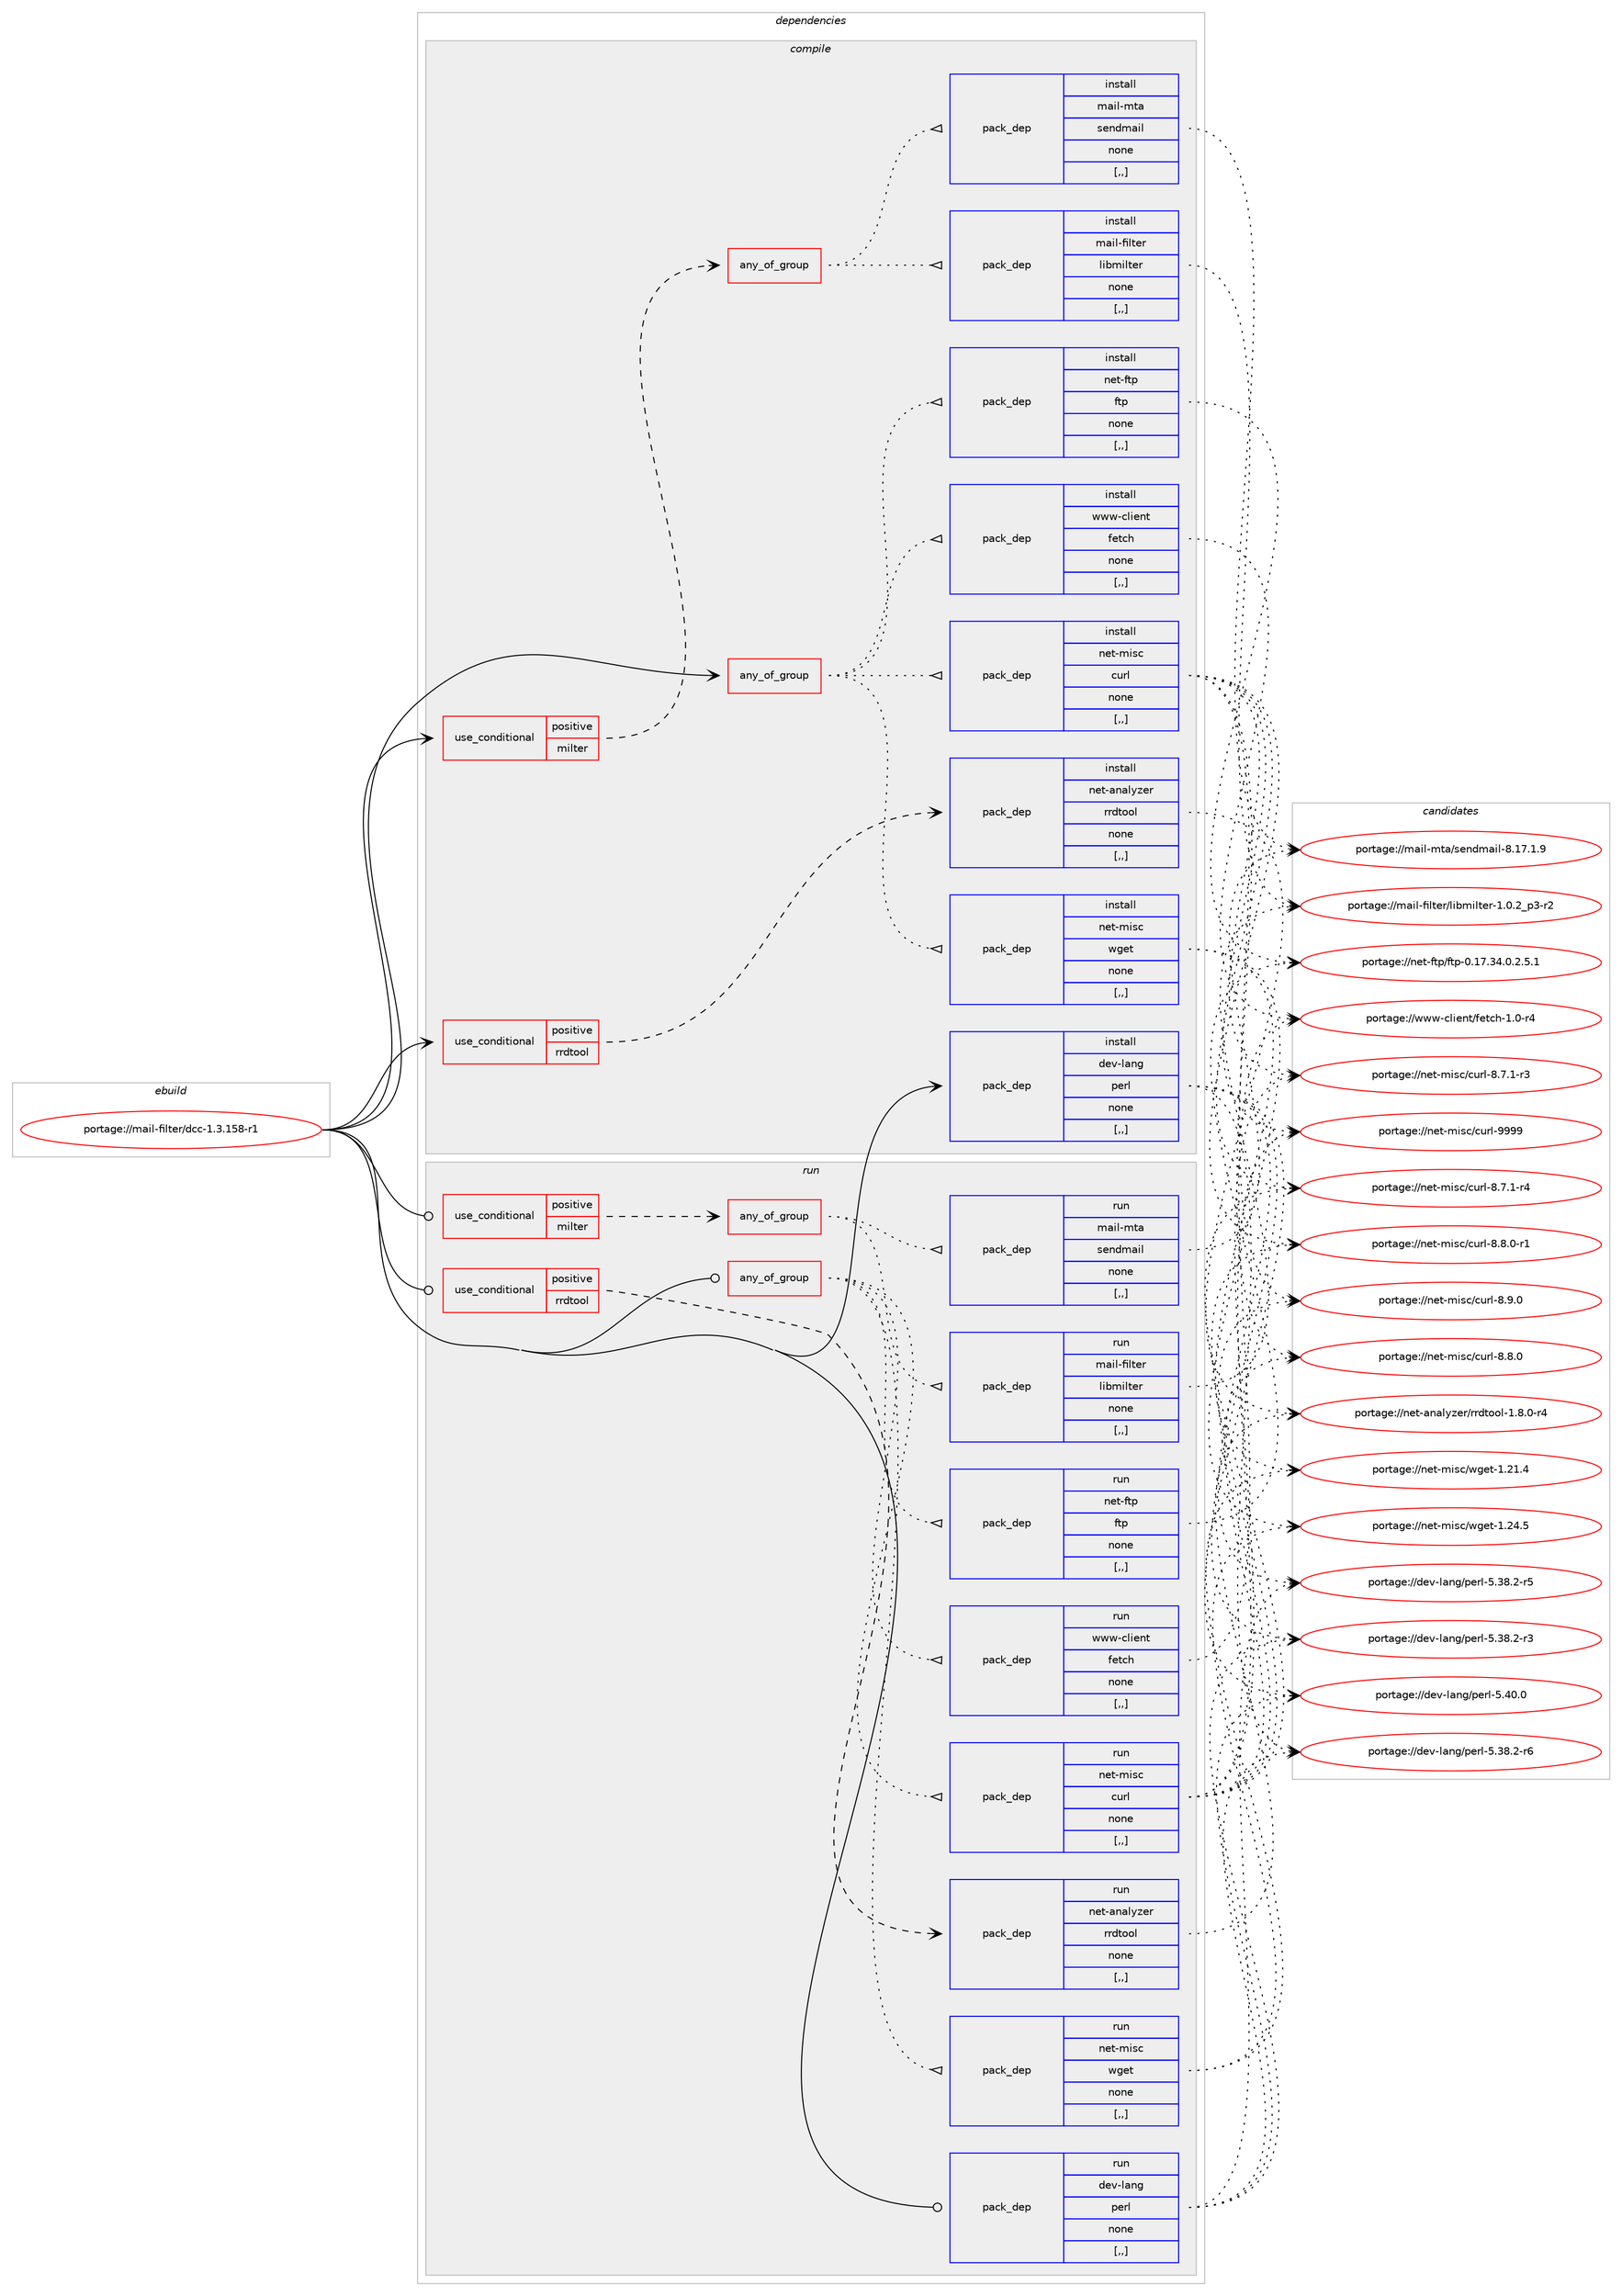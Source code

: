 digraph prolog {

# *************
# Graph options
# *************

newrank=true;
concentrate=true;
compound=true;
graph [rankdir=LR,fontname=Helvetica,fontsize=10,ranksep=1.5];#, ranksep=2.5, nodesep=0.2];
edge  [arrowhead=vee];
node  [fontname=Helvetica,fontsize=10];

# **********
# The ebuild
# **********

subgraph cluster_leftcol {
color=gray;
label=<<i>ebuild</i>>;
id [label="portage://mail-filter/dcc-1.3.158-r1", color=red, width=4, href="../mail-filter/dcc-1.3.158-r1.svg"];
}

# ****************
# The dependencies
# ****************

subgraph cluster_midcol {
color=gray;
label=<<i>dependencies</i>>;
subgraph cluster_compile {
fillcolor="#eeeeee";
style=filled;
label=<<i>compile</i>>;
subgraph any2111 {
dependency278658 [label=<<TABLE BORDER="0" CELLBORDER="1" CELLSPACING="0" CELLPADDING="4"><TR><TD CELLPADDING="10">any_of_group</TD></TR></TABLE>>, shape=none, color=red];subgraph pack206285 {
dependency278659 [label=<<TABLE BORDER="0" CELLBORDER="1" CELLSPACING="0" CELLPADDING="4" WIDTH="220"><TR><TD ROWSPAN="6" CELLPADDING="30">pack_dep</TD></TR><TR><TD WIDTH="110">install</TD></TR><TR><TD>net-ftp</TD></TR><TR><TD>ftp</TD></TR><TR><TD>none</TD></TR><TR><TD>[,,]</TD></TR></TABLE>>, shape=none, color=blue];
}
dependency278658:e -> dependency278659:w [weight=20,style="dotted",arrowhead="oinv"];
subgraph pack206286 {
dependency278660 [label=<<TABLE BORDER="0" CELLBORDER="1" CELLSPACING="0" CELLPADDING="4" WIDTH="220"><TR><TD ROWSPAN="6" CELLPADDING="30">pack_dep</TD></TR><TR><TD WIDTH="110">install</TD></TR><TR><TD>net-misc</TD></TR><TR><TD>curl</TD></TR><TR><TD>none</TD></TR><TR><TD>[,,]</TD></TR></TABLE>>, shape=none, color=blue];
}
dependency278658:e -> dependency278660:w [weight=20,style="dotted",arrowhead="oinv"];
subgraph pack206287 {
dependency278661 [label=<<TABLE BORDER="0" CELLBORDER="1" CELLSPACING="0" CELLPADDING="4" WIDTH="220"><TR><TD ROWSPAN="6" CELLPADDING="30">pack_dep</TD></TR><TR><TD WIDTH="110">install</TD></TR><TR><TD>net-misc</TD></TR><TR><TD>wget</TD></TR><TR><TD>none</TD></TR><TR><TD>[,,]</TD></TR></TABLE>>, shape=none, color=blue];
}
dependency278658:e -> dependency278661:w [weight=20,style="dotted",arrowhead="oinv"];
subgraph pack206288 {
dependency278662 [label=<<TABLE BORDER="0" CELLBORDER="1" CELLSPACING="0" CELLPADDING="4" WIDTH="220"><TR><TD ROWSPAN="6" CELLPADDING="30">pack_dep</TD></TR><TR><TD WIDTH="110">install</TD></TR><TR><TD>www-client</TD></TR><TR><TD>fetch</TD></TR><TR><TD>none</TD></TR><TR><TD>[,,]</TD></TR></TABLE>>, shape=none, color=blue];
}
dependency278658:e -> dependency278662:w [weight=20,style="dotted",arrowhead="oinv"];
}
id:e -> dependency278658:w [weight=20,style="solid",arrowhead="vee"];
subgraph cond70101 {
dependency278663 [label=<<TABLE BORDER="0" CELLBORDER="1" CELLSPACING="0" CELLPADDING="4"><TR><TD ROWSPAN="3" CELLPADDING="10">use_conditional</TD></TR><TR><TD>positive</TD></TR><TR><TD>milter</TD></TR></TABLE>>, shape=none, color=red];
subgraph any2112 {
dependency278664 [label=<<TABLE BORDER="0" CELLBORDER="1" CELLSPACING="0" CELLPADDING="4"><TR><TD CELLPADDING="10">any_of_group</TD></TR></TABLE>>, shape=none, color=red];subgraph pack206289 {
dependency278665 [label=<<TABLE BORDER="0" CELLBORDER="1" CELLSPACING="0" CELLPADDING="4" WIDTH="220"><TR><TD ROWSPAN="6" CELLPADDING="30">pack_dep</TD></TR><TR><TD WIDTH="110">install</TD></TR><TR><TD>mail-filter</TD></TR><TR><TD>libmilter</TD></TR><TR><TD>none</TD></TR><TR><TD>[,,]</TD></TR></TABLE>>, shape=none, color=blue];
}
dependency278664:e -> dependency278665:w [weight=20,style="dotted",arrowhead="oinv"];
subgraph pack206290 {
dependency278666 [label=<<TABLE BORDER="0" CELLBORDER="1" CELLSPACING="0" CELLPADDING="4" WIDTH="220"><TR><TD ROWSPAN="6" CELLPADDING="30">pack_dep</TD></TR><TR><TD WIDTH="110">install</TD></TR><TR><TD>mail-mta</TD></TR><TR><TD>sendmail</TD></TR><TR><TD>none</TD></TR><TR><TD>[,,]</TD></TR></TABLE>>, shape=none, color=blue];
}
dependency278664:e -> dependency278666:w [weight=20,style="dotted",arrowhead="oinv"];
}
dependency278663:e -> dependency278664:w [weight=20,style="dashed",arrowhead="vee"];
}
id:e -> dependency278663:w [weight=20,style="solid",arrowhead="vee"];
subgraph cond70102 {
dependency278667 [label=<<TABLE BORDER="0" CELLBORDER="1" CELLSPACING="0" CELLPADDING="4"><TR><TD ROWSPAN="3" CELLPADDING="10">use_conditional</TD></TR><TR><TD>positive</TD></TR><TR><TD>rrdtool</TD></TR></TABLE>>, shape=none, color=red];
subgraph pack206291 {
dependency278668 [label=<<TABLE BORDER="0" CELLBORDER="1" CELLSPACING="0" CELLPADDING="4" WIDTH="220"><TR><TD ROWSPAN="6" CELLPADDING="30">pack_dep</TD></TR><TR><TD WIDTH="110">install</TD></TR><TR><TD>net-analyzer</TD></TR><TR><TD>rrdtool</TD></TR><TR><TD>none</TD></TR><TR><TD>[,,]</TD></TR></TABLE>>, shape=none, color=blue];
}
dependency278667:e -> dependency278668:w [weight=20,style="dashed",arrowhead="vee"];
}
id:e -> dependency278667:w [weight=20,style="solid",arrowhead="vee"];
subgraph pack206292 {
dependency278669 [label=<<TABLE BORDER="0" CELLBORDER="1" CELLSPACING="0" CELLPADDING="4" WIDTH="220"><TR><TD ROWSPAN="6" CELLPADDING="30">pack_dep</TD></TR><TR><TD WIDTH="110">install</TD></TR><TR><TD>dev-lang</TD></TR><TR><TD>perl</TD></TR><TR><TD>none</TD></TR><TR><TD>[,,]</TD></TR></TABLE>>, shape=none, color=blue];
}
id:e -> dependency278669:w [weight=20,style="solid",arrowhead="vee"];
}
subgraph cluster_compileandrun {
fillcolor="#eeeeee";
style=filled;
label=<<i>compile and run</i>>;
}
subgraph cluster_run {
fillcolor="#eeeeee";
style=filled;
label=<<i>run</i>>;
subgraph any2113 {
dependency278670 [label=<<TABLE BORDER="0" CELLBORDER="1" CELLSPACING="0" CELLPADDING="4"><TR><TD CELLPADDING="10">any_of_group</TD></TR></TABLE>>, shape=none, color=red];subgraph pack206293 {
dependency278671 [label=<<TABLE BORDER="0" CELLBORDER="1" CELLSPACING="0" CELLPADDING="4" WIDTH="220"><TR><TD ROWSPAN="6" CELLPADDING="30">pack_dep</TD></TR><TR><TD WIDTH="110">run</TD></TR><TR><TD>net-ftp</TD></TR><TR><TD>ftp</TD></TR><TR><TD>none</TD></TR><TR><TD>[,,]</TD></TR></TABLE>>, shape=none, color=blue];
}
dependency278670:e -> dependency278671:w [weight=20,style="dotted",arrowhead="oinv"];
subgraph pack206294 {
dependency278672 [label=<<TABLE BORDER="0" CELLBORDER="1" CELLSPACING="0" CELLPADDING="4" WIDTH="220"><TR><TD ROWSPAN="6" CELLPADDING="30">pack_dep</TD></TR><TR><TD WIDTH="110">run</TD></TR><TR><TD>net-misc</TD></TR><TR><TD>curl</TD></TR><TR><TD>none</TD></TR><TR><TD>[,,]</TD></TR></TABLE>>, shape=none, color=blue];
}
dependency278670:e -> dependency278672:w [weight=20,style="dotted",arrowhead="oinv"];
subgraph pack206295 {
dependency278673 [label=<<TABLE BORDER="0" CELLBORDER="1" CELLSPACING="0" CELLPADDING="4" WIDTH="220"><TR><TD ROWSPAN="6" CELLPADDING="30">pack_dep</TD></TR><TR><TD WIDTH="110">run</TD></TR><TR><TD>net-misc</TD></TR><TR><TD>wget</TD></TR><TR><TD>none</TD></TR><TR><TD>[,,]</TD></TR></TABLE>>, shape=none, color=blue];
}
dependency278670:e -> dependency278673:w [weight=20,style="dotted",arrowhead="oinv"];
subgraph pack206296 {
dependency278674 [label=<<TABLE BORDER="0" CELLBORDER="1" CELLSPACING="0" CELLPADDING="4" WIDTH="220"><TR><TD ROWSPAN="6" CELLPADDING="30">pack_dep</TD></TR><TR><TD WIDTH="110">run</TD></TR><TR><TD>www-client</TD></TR><TR><TD>fetch</TD></TR><TR><TD>none</TD></TR><TR><TD>[,,]</TD></TR></TABLE>>, shape=none, color=blue];
}
dependency278670:e -> dependency278674:w [weight=20,style="dotted",arrowhead="oinv"];
}
id:e -> dependency278670:w [weight=20,style="solid",arrowhead="odot"];
subgraph cond70103 {
dependency278675 [label=<<TABLE BORDER="0" CELLBORDER="1" CELLSPACING="0" CELLPADDING="4"><TR><TD ROWSPAN="3" CELLPADDING="10">use_conditional</TD></TR><TR><TD>positive</TD></TR><TR><TD>milter</TD></TR></TABLE>>, shape=none, color=red];
subgraph any2114 {
dependency278676 [label=<<TABLE BORDER="0" CELLBORDER="1" CELLSPACING="0" CELLPADDING="4"><TR><TD CELLPADDING="10">any_of_group</TD></TR></TABLE>>, shape=none, color=red];subgraph pack206297 {
dependency278677 [label=<<TABLE BORDER="0" CELLBORDER="1" CELLSPACING="0" CELLPADDING="4" WIDTH="220"><TR><TD ROWSPAN="6" CELLPADDING="30">pack_dep</TD></TR><TR><TD WIDTH="110">run</TD></TR><TR><TD>mail-filter</TD></TR><TR><TD>libmilter</TD></TR><TR><TD>none</TD></TR><TR><TD>[,,]</TD></TR></TABLE>>, shape=none, color=blue];
}
dependency278676:e -> dependency278677:w [weight=20,style="dotted",arrowhead="oinv"];
subgraph pack206298 {
dependency278678 [label=<<TABLE BORDER="0" CELLBORDER="1" CELLSPACING="0" CELLPADDING="4" WIDTH="220"><TR><TD ROWSPAN="6" CELLPADDING="30">pack_dep</TD></TR><TR><TD WIDTH="110">run</TD></TR><TR><TD>mail-mta</TD></TR><TR><TD>sendmail</TD></TR><TR><TD>none</TD></TR><TR><TD>[,,]</TD></TR></TABLE>>, shape=none, color=blue];
}
dependency278676:e -> dependency278678:w [weight=20,style="dotted",arrowhead="oinv"];
}
dependency278675:e -> dependency278676:w [weight=20,style="dashed",arrowhead="vee"];
}
id:e -> dependency278675:w [weight=20,style="solid",arrowhead="odot"];
subgraph cond70104 {
dependency278679 [label=<<TABLE BORDER="0" CELLBORDER="1" CELLSPACING="0" CELLPADDING="4"><TR><TD ROWSPAN="3" CELLPADDING="10">use_conditional</TD></TR><TR><TD>positive</TD></TR><TR><TD>rrdtool</TD></TR></TABLE>>, shape=none, color=red];
subgraph pack206299 {
dependency278680 [label=<<TABLE BORDER="0" CELLBORDER="1" CELLSPACING="0" CELLPADDING="4" WIDTH="220"><TR><TD ROWSPAN="6" CELLPADDING="30">pack_dep</TD></TR><TR><TD WIDTH="110">run</TD></TR><TR><TD>net-analyzer</TD></TR><TR><TD>rrdtool</TD></TR><TR><TD>none</TD></TR><TR><TD>[,,]</TD></TR></TABLE>>, shape=none, color=blue];
}
dependency278679:e -> dependency278680:w [weight=20,style="dashed",arrowhead="vee"];
}
id:e -> dependency278679:w [weight=20,style="solid",arrowhead="odot"];
subgraph pack206300 {
dependency278681 [label=<<TABLE BORDER="0" CELLBORDER="1" CELLSPACING="0" CELLPADDING="4" WIDTH="220"><TR><TD ROWSPAN="6" CELLPADDING="30">pack_dep</TD></TR><TR><TD WIDTH="110">run</TD></TR><TR><TD>dev-lang</TD></TR><TR><TD>perl</TD></TR><TR><TD>none</TD></TR><TR><TD>[,,]</TD></TR></TABLE>>, shape=none, color=blue];
}
id:e -> dependency278681:w [weight=20,style="solid",arrowhead="odot"];
}
}

# **************
# The candidates
# **************

subgraph cluster_choices {
rank=same;
color=gray;
label=<<i>candidates</i>>;

subgraph choice206285 {
color=black;
nodesep=1;
choice110101116451021161124710211611245484649554651524648465046534649 [label="portage://net-ftp/ftp-0.17.34.0.2.5.1", color=red, width=4,href="../net-ftp/ftp-0.17.34.0.2.5.1.svg"];
dependency278659:e -> choice110101116451021161124710211611245484649554651524648465046534649:w [style=dotted,weight="100"];
}
subgraph choice206286 {
color=black;
nodesep=1;
choice110101116451091051159947991171141084557575757 [label="portage://net-misc/curl-9999", color=red, width=4,href="../net-misc/curl-9999.svg"];
choice11010111645109105115994799117114108455646574648 [label="portage://net-misc/curl-8.9.0", color=red, width=4,href="../net-misc/curl-8.9.0.svg"];
choice110101116451091051159947991171141084556465646484511449 [label="portage://net-misc/curl-8.8.0-r1", color=red, width=4,href="../net-misc/curl-8.8.0-r1.svg"];
choice11010111645109105115994799117114108455646564648 [label="portage://net-misc/curl-8.8.0", color=red, width=4,href="../net-misc/curl-8.8.0.svg"];
choice110101116451091051159947991171141084556465546494511452 [label="portage://net-misc/curl-8.7.1-r4", color=red, width=4,href="../net-misc/curl-8.7.1-r4.svg"];
choice110101116451091051159947991171141084556465546494511451 [label="portage://net-misc/curl-8.7.1-r3", color=red, width=4,href="../net-misc/curl-8.7.1-r3.svg"];
dependency278660:e -> choice110101116451091051159947991171141084557575757:w [style=dotted,weight="100"];
dependency278660:e -> choice11010111645109105115994799117114108455646574648:w [style=dotted,weight="100"];
dependency278660:e -> choice110101116451091051159947991171141084556465646484511449:w [style=dotted,weight="100"];
dependency278660:e -> choice11010111645109105115994799117114108455646564648:w [style=dotted,weight="100"];
dependency278660:e -> choice110101116451091051159947991171141084556465546494511452:w [style=dotted,weight="100"];
dependency278660:e -> choice110101116451091051159947991171141084556465546494511451:w [style=dotted,weight="100"];
}
subgraph choice206287 {
color=black;
nodesep=1;
choice11010111645109105115994711910310111645494650524653 [label="portage://net-misc/wget-1.24.5", color=red, width=4,href="../net-misc/wget-1.24.5.svg"];
choice11010111645109105115994711910310111645494650494652 [label="portage://net-misc/wget-1.21.4", color=red, width=4,href="../net-misc/wget-1.21.4.svg"];
dependency278661:e -> choice11010111645109105115994711910310111645494650524653:w [style=dotted,weight="100"];
dependency278661:e -> choice11010111645109105115994711910310111645494650494652:w [style=dotted,weight="100"];
}
subgraph choice206288 {
color=black;
nodesep=1;
choice11911911945991081051011101164710210111699104454946484511452 [label="portage://www-client/fetch-1.0-r4", color=red, width=4,href="../www-client/fetch-1.0-r4.svg"];
dependency278662:e -> choice11911911945991081051011101164710210111699104454946484511452:w [style=dotted,weight="100"];
}
subgraph choice206289 {
color=black;
nodesep=1;
choice1099710510845102105108116101114471081059810910510811610111445494648465095112514511450 [label="portage://mail-filter/libmilter-1.0.2_p3-r2", color=red, width=4,href="../mail-filter/libmilter-1.0.2_p3-r2.svg"];
dependency278665:e -> choice1099710510845102105108116101114471081059810910510811610111445494648465095112514511450:w [style=dotted,weight="100"];
}
subgraph choice206290 {
color=black;
nodesep=1;
choice1099710510845109116974711510111010010997105108455646495546494657 [label="portage://mail-mta/sendmail-8.17.1.9", color=red, width=4,href="../mail-mta/sendmail-8.17.1.9.svg"];
dependency278666:e -> choice1099710510845109116974711510111010010997105108455646495546494657:w [style=dotted,weight="100"];
}
subgraph choice206291 {
color=black;
nodesep=1;
choice110101116459711097108121122101114471141141001161111111084549465646484511452 [label="portage://net-analyzer/rrdtool-1.8.0-r4", color=red, width=4,href="../net-analyzer/rrdtool-1.8.0-r4.svg"];
dependency278668:e -> choice110101116459711097108121122101114471141141001161111111084549465646484511452:w [style=dotted,weight="100"];
}
subgraph choice206292 {
color=black;
nodesep=1;
choice10010111845108971101034711210111410845534652484648 [label="portage://dev-lang/perl-5.40.0", color=red, width=4,href="../dev-lang/perl-5.40.0.svg"];
choice100101118451089711010347112101114108455346515646504511454 [label="portage://dev-lang/perl-5.38.2-r6", color=red, width=4,href="../dev-lang/perl-5.38.2-r6.svg"];
choice100101118451089711010347112101114108455346515646504511453 [label="portage://dev-lang/perl-5.38.2-r5", color=red, width=4,href="../dev-lang/perl-5.38.2-r5.svg"];
choice100101118451089711010347112101114108455346515646504511451 [label="portage://dev-lang/perl-5.38.2-r3", color=red, width=4,href="../dev-lang/perl-5.38.2-r3.svg"];
dependency278669:e -> choice10010111845108971101034711210111410845534652484648:w [style=dotted,weight="100"];
dependency278669:e -> choice100101118451089711010347112101114108455346515646504511454:w [style=dotted,weight="100"];
dependency278669:e -> choice100101118451089711010347112101114108455346515646504511453:w [style=dotted,weight="100"];
dependency278669:e -> choice100101118451089711010347112101114108455346515646504511451:w [style=dotted,weight="100"];
}
subgraph choice206293 {
color=black;
nodesep=1;
choice110101116451021161124710211611245484649554651524648465046534649 [label="portage://net-ftp/ftp-0.17.34.0.2.5.1", color=red, width=4,href="../net-ftp/ftp-0.17.34.0.2.5.1.svg"];
dependency278671:e -> choice110101116451021161124710211611245484649554651524648465046534649:w [style=dotted,weight="100"];
}
subgraph choice206294 {
color=black;
nodesep=1;
choice110101116451091051159947991171141084557575757 [label="portage://net-misc/curl-9999", color=red, width=4,href="../net-misc/curl-9999.svg"];
choice11010111645109105115994799117114108455646574648 [label="portage://net-misc/curl-8.9.0", color=red, width=4,href="../net-misc/curl-8.9.0.svg"];
choice110101116451091051159947991171141084556465646484511449 [label="portage://net-misc/curl-8.8.0-r1", color=red, width=4,href="../net-misc/curl-8.8.0-r1.svg"];
choice11010111645109105115994799117114108455646564648 [label="portage://net-misc/curl-8.8.0", color=red, width=4,href="../net-misc/curl-8.8.0.svg"];
choice110101116451091051159947991171141084556465546494511452 [label="portage://net-misc/curl-8.7.1-r4", color=red, width=4,href="../net-misc/curl-8.7.1-r4.svg"];
choice110101116451091051159947991171141084556465546494511451 [label="portage://net-misc/curl-8.7.1-r3", color=red, width=4,href="../net-misc/curl-8.7.1-r3.svg"];
dependency278672:e -> choice110101116451091051159947991171141084557575757:w [style=dotted,weight="100"];
dependency278672:e -> choice11010111645109105115994799117114108455646574648:w [style=dotted,weight="100"];
dependency278672:e -> choice110101116451091051159947991171141084556465646484511449:w [style=dotted,weight="100"];
dependency278672:e -> choice11010111645109105115994799117114108455646564648:w [style=dotted,weight="100"];
dependency278672:e -> choice110101116451091051159947991171141084556465546494511452:w [style=dotted,weight="100"];
dependency278672:e -> choice110101116451091051159947991171141084556465546494511451:w [style=dotted,weight="100"];
}
subgraph choice206295 {
color=black;
nodesep=1;
choice11010111645109105115994711910310111645494650524653 [label="portage://net-misc/wget-1.24.5", color=red, width=4,href="../net-misc/wget-1.24.5.svg"];
choice11010111645109105115994711910310111645494650494652 [label="portage://net-misc/wget-1.21.4", color=red, width=4,href="../net-misc/wget-1.21.4.svg"];
dependency278673:e -> choice11010111645109105115994711910310111645494650524653:w [style=dotted,weight="100"];
dependency278673:e -> choice11010111645109105115994711910310111645494650494652:w [style=dotted,weight="100"];
}
subgraph choice206296 {
color=black;
nodesep=1;
choice11911911945991081051011101164710210111699104454946484511452 [label="portage://www-client/fetch-1.0-r4", color=red, width=4,href="../www-client/fetch-1.0-r4.svg"];
dependency278674:e -> choice11911911945991081051011101164710210111699104454946484511452:w [style=dotted,weight="100"];
}
subgraph choice206297 {
color=black;
nodesep=1;
choice1099710510845102105108116101114471081059810910510811610111445494648465095112514511450 [label="portage://mail-filter/libmilter-1.0.2_p3-r2", color=red, width=4,href="../mail-filter/libmilter-1.0.2_p3-r2.svg"];
dependency278677:e -> choice1099710510845102105108116101114471081059810910510811610111445494648465095112514511450:w [style=dotted,weight="100"];
}
subgraph choice206298 {
color=black;
nodesep=1;
choice1099710510845109116974711510111010010997105108455646495546494657 [label="portage://mail-mta/sendmail-8.17.1.9", color=red, width=4,href="../mail-mta/sendmail-8.17.1.9.svg"];
dependency278678:e -> choice1099710510845109116974711510111010010997105108455646495546494657:w [style=dotted,weight="100"];
}
subgraph choice206299 {
color=black;
nodesep=1;
choice110101116459711097108121122101114471141141001161111111084549465646484511452 [label="portage://net-analyzer/rrdtool-1.8.0-r4", color=red, width=4,href="../net-analyzer/rrdtool-1.8.0-r4.svg"];
dependency278680:e -> choice110101116459711097108121122101114471141141001161111111084549465646484511452:w [style=dotted,weight="100"];
}
subgraph choice206300 {
color=black;
nodesep=1;
choice10010111845108971101034711210111410845534652484648 [label="portage://dev-lang/perl-5.40.0", color=red, width=4,href="../dev-lang/perl-5.40.0.svg"];
choice100101118451089711010347112101114108455346515646504511454 [label="portage://dev-lang/perl-5.38.2-r6", color=red, width=4,href="../dev-lang/perl-5.38.2-r6.svg"];
choice100101118451089711010347112101114108455346515646504511453 [label="portage://dev-lang/perl-5.38.2-r5", color=red, width=4,href="../dev-lang/perl-5.38.2-r5.svg"];
choice100101118451089711010347112101114108455346515646504511451 [label="portage://dev-lang/perl-5.38.2-r3", color=red, width=4,href="../dev-lang/perl-5.38.2-r3.svg"];
dependency278681:e -> choice10010111845108971101034711210111410845534652484648:w [style=dotted,weight="100"];
dependency278681:e -> choice100101118451089711010347112101114108455346515646504511454:w [style=dotted,weight="100"];
dependency278681:e -> choice100101118451089711010347112101114108455346515646504511453:w [style=dotted,weight="100"];
dependency278681:e -> choice100101118451089711010347112101114108455346515646504511451:w [style=dotted,weight="100"];
}
}

}
